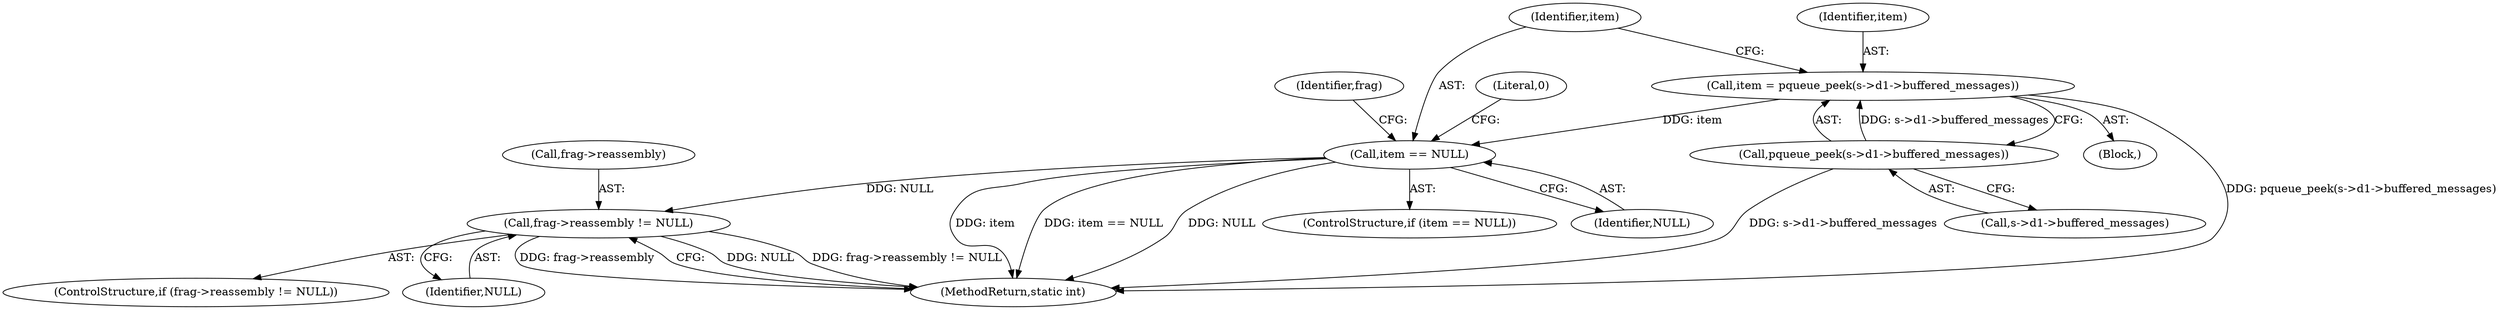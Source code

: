 digraph "1_openssl_f5c7f5dfbaf0d2f7d946d0fe86f08e6bcb36ed0d_1@pointer" {
"1000122" [label="(Call,item == NULL)"];
"1000113" [label="(Call,item = pqueue_peek(s->d1->buffered_messages))"];
"1000115" [label="(Call,pqueue_peek(s->d1->buffered_messages))"];
"1000135" [label="(Call,frag->reassembly != NULL)"];
"1000122" [label="(Call,item == NULL)"];
"1000135" [label="(Call,frag->reassembly != NULL)"];
"1000134" [label="(ControlStructure,if (frag->reassembly != NULL))"];
"1000126" [label="(Literal,0)"];
"1000105" [label="(Block,)"];
"1000121" [label="(ControlStructure,if (item == NULL))"];
"1000128" [label="(Identifier,frag)"];
"1000139" [label="(Identifier,NULL)"];
"1000136" [label="(Call,frag->reassembly)"];
"1000116" [label="(Call,s->d1->buffered_messages)"];
"1000140" [label="(MethodReturn,static int)"];
"1000113" [label="(Call,item = pqueue_peek(s->d1->buffered_messages))"];
"1000115" [label="(Call,pqueue_peek(s->d1->buffered_messages))"];
"1000123" [label="(Identifier,item)"];
"1000124" [label="(Identifier,NULL)"];
"1000114" [label="(Identifier,item)"];
"1000122" -> "1000121"  [label="AST: "];
"1000122" -> "1000124"  [label="CFG: "];
"1000123" -> "1000122"  [label="AST: "];
"1000124" -> "1000122"  [label="AST: "];
"1000126" -> "1000122"  [label="CFG: "];
"1000128" -> "1000122"  [label="CFG: "];
"1000122" -> "1000140"  [label="DDG: item"];
"1000122" -> "1000140"  [label="DDG: item == NULL"];
"1000122" -> "1000140"  [label="DDG: NULL"];
"1000113" -> "1000122"  [label="DDG: item"];
"1000122" -> "1000135"  [label="DDG: NULL"];
"1000113" -> "1000105"  [label="AST: "];
"1000113" -> "1000115"  [label="CFG: "];
"1000114" -> "1000113"  [label="AST: "];
"1000115" -> "1000113"  [label="AST: "];
"1000123" -> "1000113"  [label="CFG: "];
"1000113" -> "1000140"  [label="DDG: pqueue_peek(s->d1->buffered_messages)"];
"1000115" -> "1000113"  [label="DDG: s->d1->buffered_messages"];
"1000115" -> "1000116"  [label="CFG: "];
"1000116" -> "1000115"  [label="AST: "];
"1000115" -> "1000140"  [label="DDG: s->d1->buffered_messages"];
"1000135" -> "1000134"  [label="AST: "];
"1000135" -> "1000139"  [label="CFG: "];
"1000136" -> "1000135"  [label="AST: "];
"1000139" -> "1000135"  [label="AST: "];
"1000140" -> "1000135"  [label="CFG: "];
"1000135" -> "1000140"  [label="DDG: NULL"];
"1000135" -> "1000140"  [label="DDG: frag->reassembly != NULL"];
"1000135" -> "1000140"  [label="DDG: frag->reassembly"];
}
